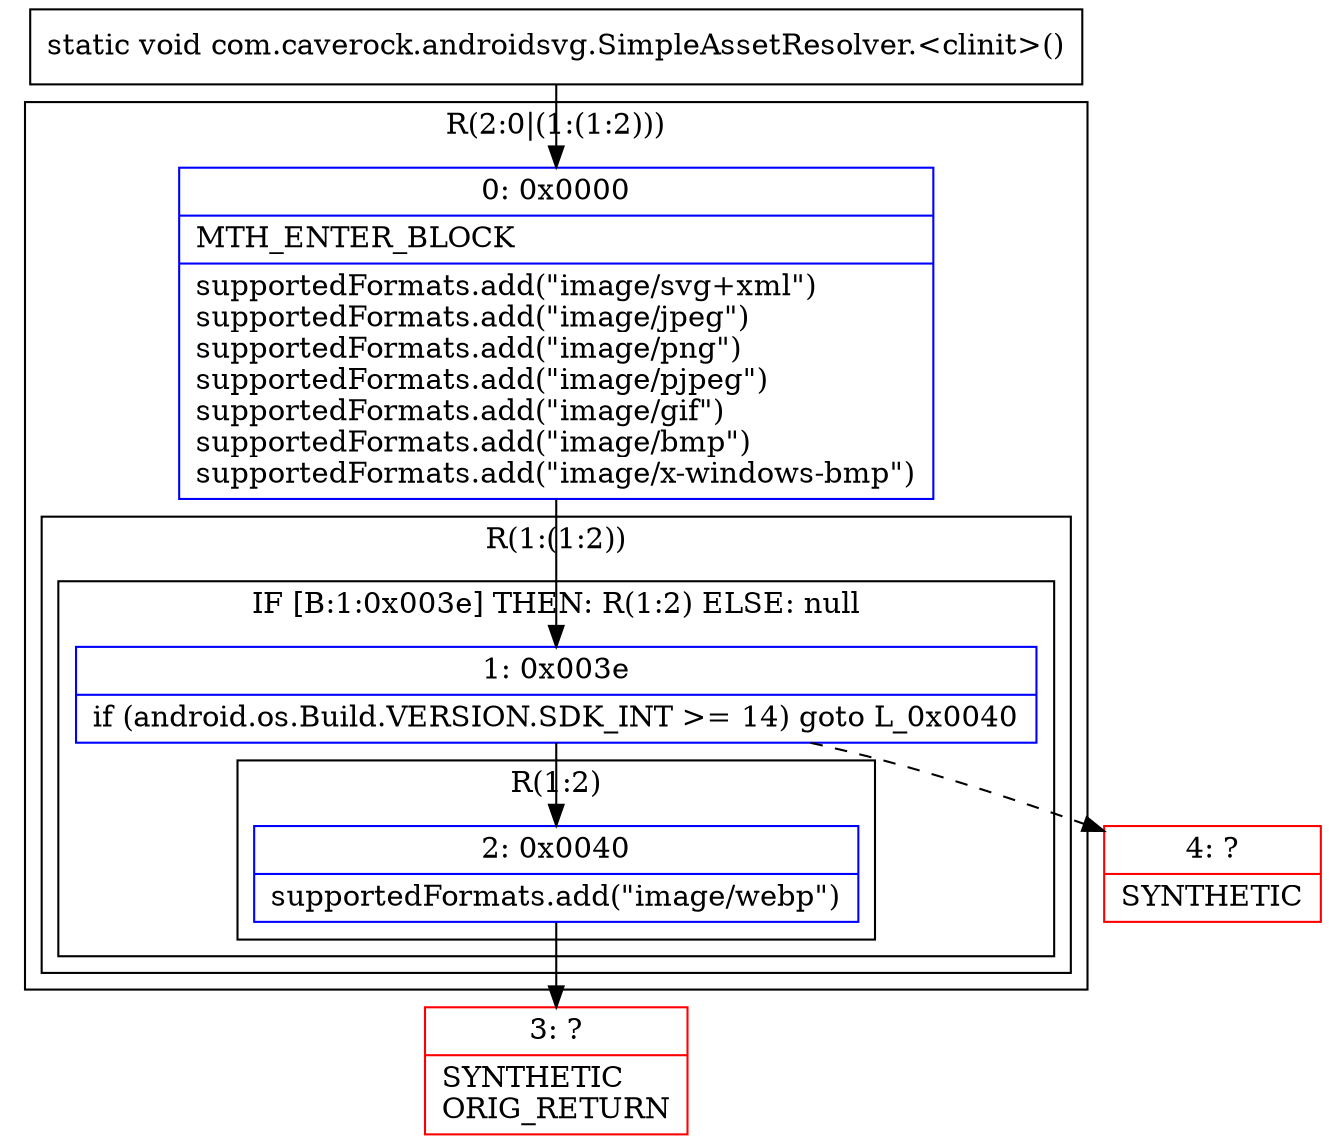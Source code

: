 digraph "CFG forcom.caverock.androidsvg.SimpleAssetResolver.\<clinit\>()V" {
subgraph cluster_Region_117625074 {
label = "R(2:0|(1:(1:2)))";
node [shape=record,color=blue];
Node_0 [shape=record,label="{0\:\ 0x0000|MTH_ENTER_BLOCK\l|supportedFormats.add(\"image\/svg+xml\")\lsupportedFormats.add(\"image\/jpeg\")\lsupportedFormats.add(\"image\/png\")\lsupportedFormats.add(\"image\/pjpeg\")\lsupportedFormats.add(\"image\/gif\")\lsupportedFormats.add(\"image\/bmp\")\lsupportedFormats.add(\"image\/x\-windows\-bmp\")\l}"];
subgraph cluster_Region_824878272 {
label = "R(1:(1:2))";
node [shape=record,color=blue];
subgraph cluster_IfRegion_716974192 {
label = "IF [B:1:0x003e] THEN: R(1:2) ELSE: null";
node [shape=record,color=blue];
Node_1 [shape=record,label="{1\:\ 0x003e|if (android.os.Build.VERSION.SDK_INT \>= 14) goto L_0x0040\l}"];
subgraph cluster_Region_615916804 {
label = "R(1:2)";
node [shape=record,color=blue];
Node_2 [shape=record,label="{2\:\ 0x0040|supportedFormats.add(\"image\/webp\")\l}"];
}
}
}
}
Node_3 [shape=record,color=red,label="{3\:\ ?|SYNTHETIC\lORIG_RETURN\l}"];
Node_4 [shape=record,color=red,label="{4\:\ ?|SYNTHETIC\l}"];
MethodNode[shape=record,label="{static void com.caverock.androidsvg.SimpleAssetResolver.\<clinit\>() }"];
MethodNode -> Node_0;
Node_0 -> Node_1;
Node_1 -> Node_2;
Node_1 -> Node_4[style=dashed];
Node_2 -> Node_3;
}

